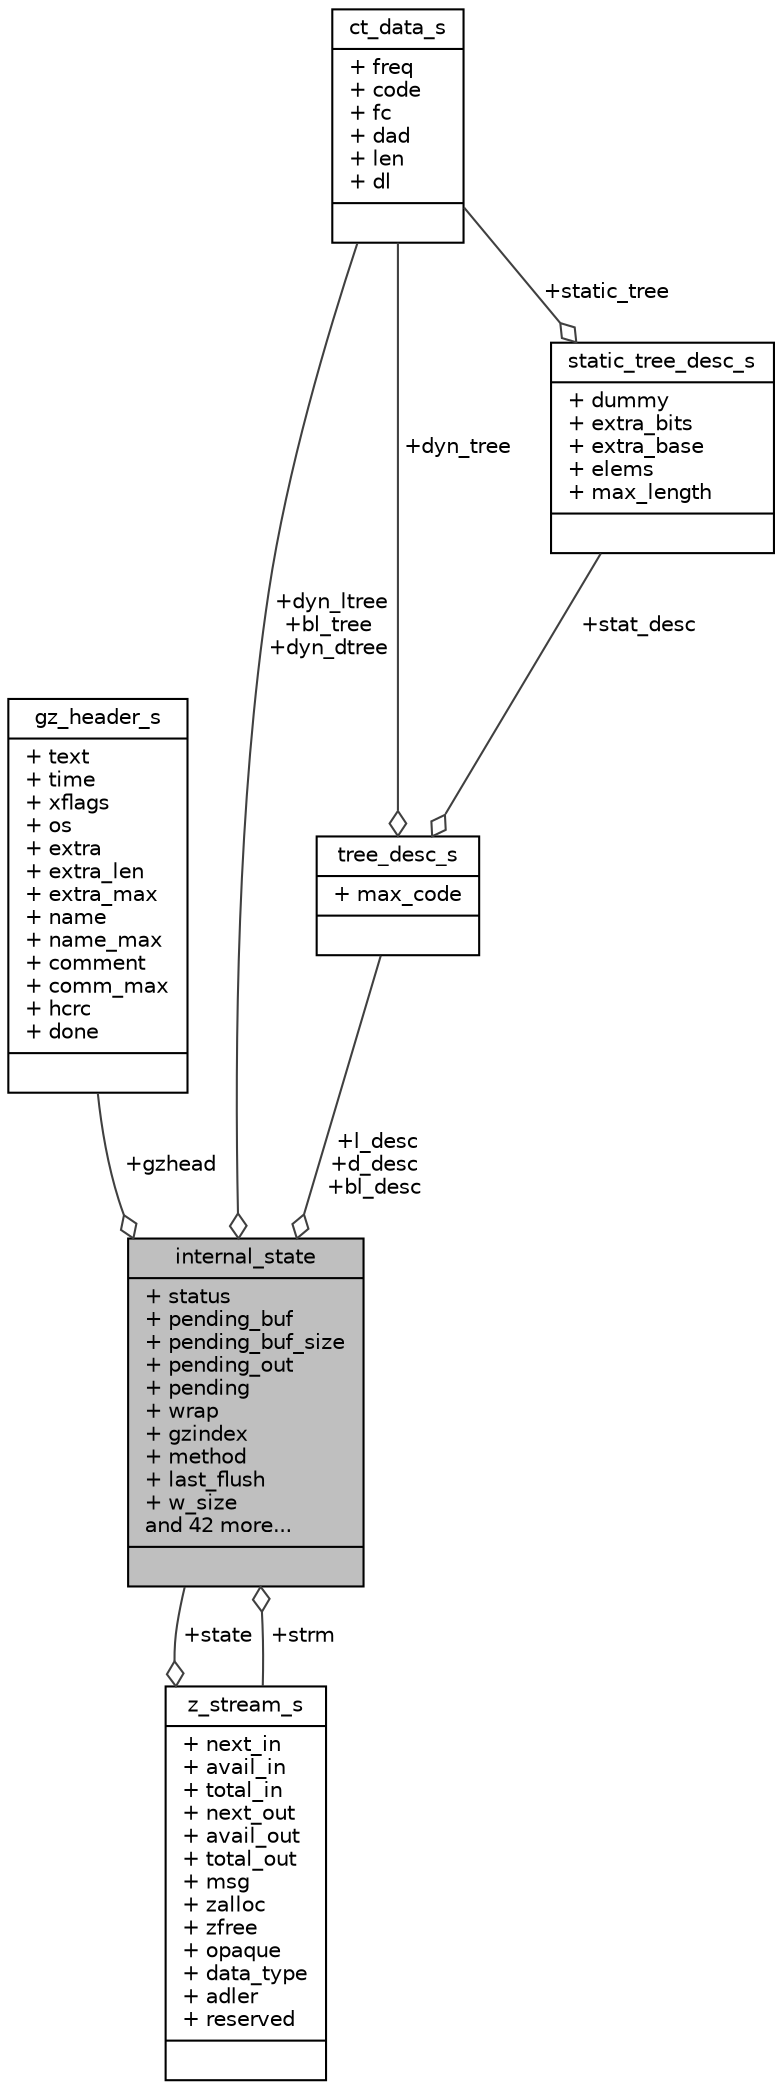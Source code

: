 digraph "internal_state"
{
 // INTERACTIVE_SVG=YES
  edge [fontname="Helvetica",fontsize="10",labelfontname="Helvetica",labelfontsize="10"];
  node [fontname="Helvetica",fontsize="10",shape=record];
  Node1 [label="{internal_state\n|+ status\l+ pending_buf\l+ pending_buf_size\l+ pending_out\l+ pending\l+ wrap\l+ gzindex\l+ method\l+ last_flush\l+ w_size\land 42 more...\l|}",height=0.2,width=0.4,color="black", fillcolor="grey75", style="filled", fontcolor="black"];
  Node2 -> Node1 [color="grey25",fontsize="10",style="solid",label=" +gzhead" ,arrowhead="odiamond",fontname="Helvetica"];
  Node2 [label="{gz_header_s\n|+ text\l+ time\l+ xflags\l+ os\l+ extra\l+ extra_len\l+ extra_max\l+ name\l+ name_max\l+ comment\l+ comm_max\l+ hcrc\l+ done\l|}",height=0.2,width=0.4,color="black", fillcolor="white", style="filled",URL="$structgz__header__s.html"];
  Node3 -> Node1 [color="grey25",fontsize="10",style="solid",label=" +l_desc\n+d_desc\n+bl_desc" ,arrowhead="odiamond",fontname="Helvetica"];
  Node3 [label="{tree_desc_s\n|+ max_code\l|}",height=0.2,width=0.4,color="black", fillcolor="white", style="filled",URL="$structtree__desc__s.html"];
  Node4 -> Node3 [color="grey25",fontsize="10",style="solid",label=" +stat_desc" ,arrowhead="odiamond",fontname="Helvetica"];
  Node4 [label="{static_tree_desc_s\n|+ dummy\l+ extra_bits\l+ extra_base\l+ elems\l+ max_length\l|}",height=0.2,width=0.4,color="black", fillcolor="white", style="filled",URL="$structstatic__tree__desc__s.html"];
  Node5 -> Node4 [color="grey25",fontsize="10",style="solid",label=" +static_tree" ,arrowhead="odiamond",fontname="Helvetica"];
  Node5 [label="{ct_data_s\n|+ freq\l+ code\l+ fc\l+ dad\l+ len\l+ dl\l|}",height=0.2,width=0.4,color="black", fillcolor="white", style="filled",URL="$structct__data__s.html"];
  Node5 -> Node3 [color="grey25",fontsize="10",style="solid",label=" +dyn_tree" ,arrowhead="odiamond",fontname="Helvetica"];
  Node6 -> Node1 [color="grey25",fontsize="10",style="solid",label=" +strm" ,arrowhead="odiamond",fontname="Helvetica"];
  Node6 [label="{z_stream_s\n|+ next_in\l+ avail_in\l+ total_in\l+ next_out\l+ avail_out\l+ total_out\l+ msg\l+ zalloc\l+ zfree\l+ opaque\l+ data_type\l+ adler\l+ reserved\l|}",height=0.2,width=0.4,color="black", fillcolor="white", style="filled",URL="$structz__stream__s.html"];
  Node1 -> Node6 [color="grey25",fontsize="10",style="solid",label=" +state" ,arrowhead="odiamond",fontname="Helvetica"];
  Node5 -> Node1 [color="grey25",fontsize="10",style="solid",label=" +dyn_ltree\n+bl_tree\n+dyn_dtree" ,arrowhead="odiamond",fontname="Helvetica"];
}
